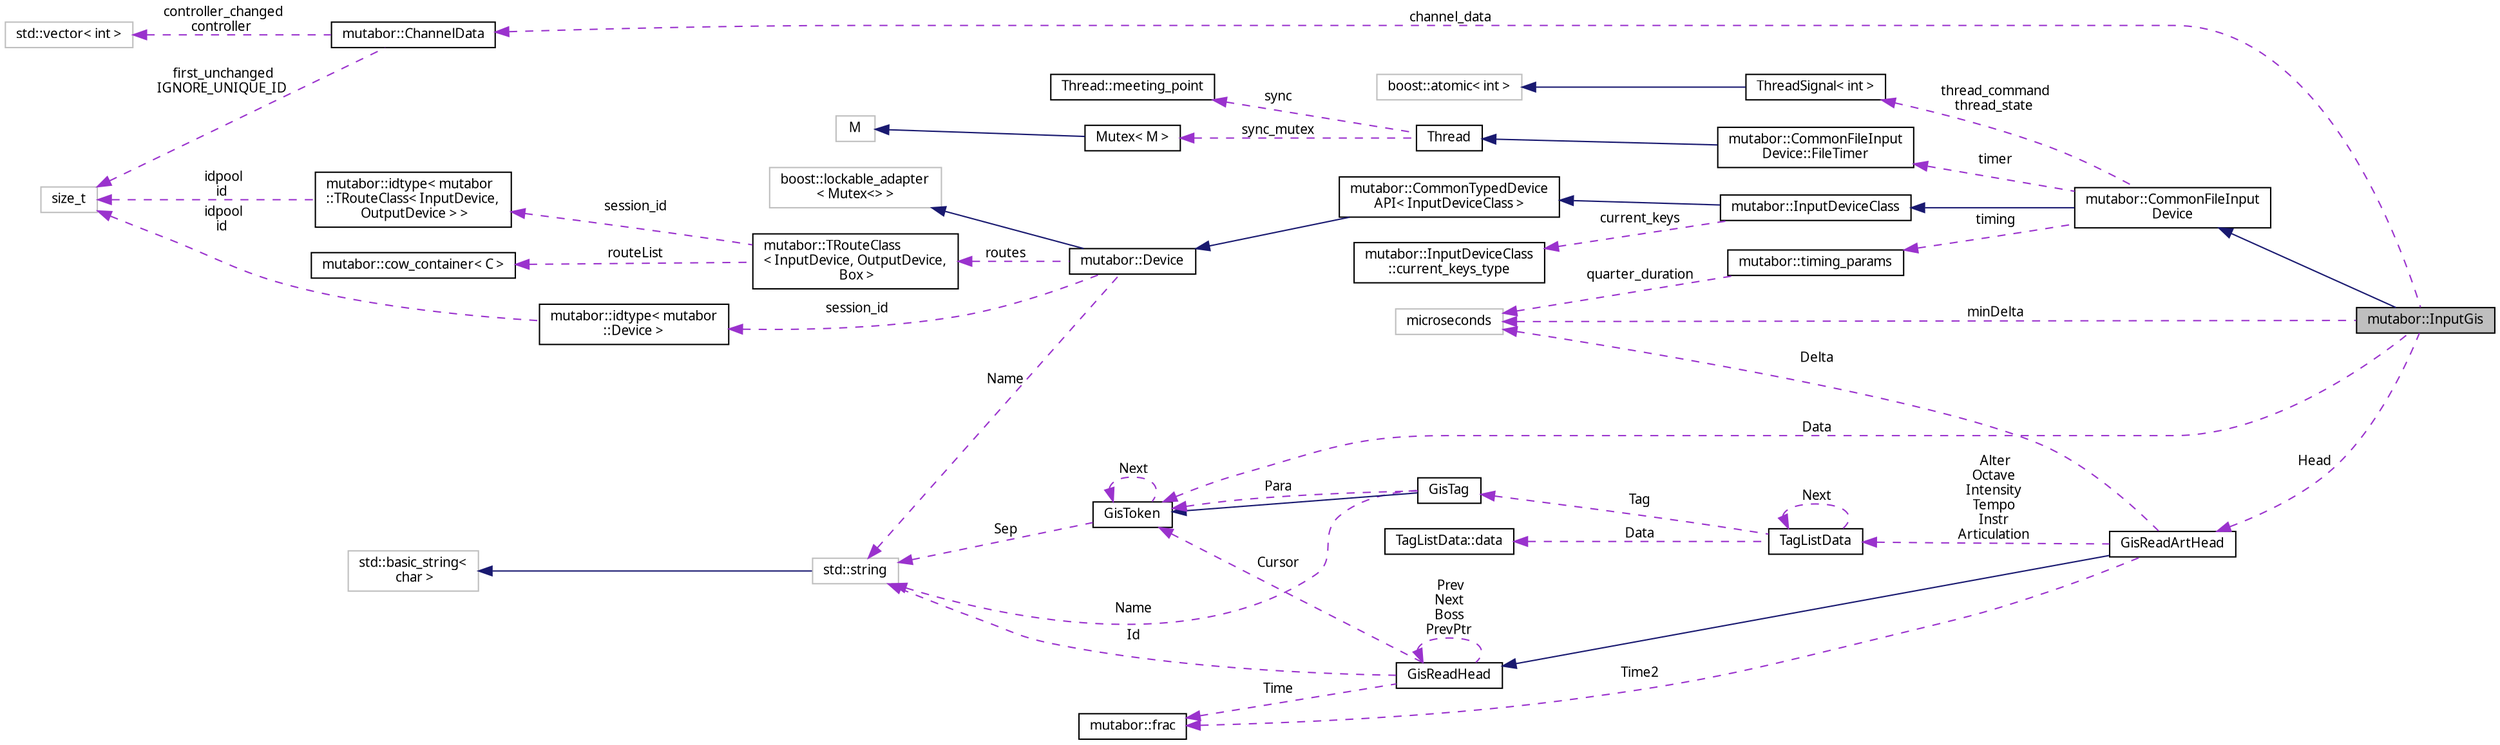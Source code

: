 digraph "mutabor::InputGis"
{
  edge [fontname="Sans",fontsize="10",labelfontname="Sans",labelfontsize="10"];
  node [fontname="Sans",fontsize="10",shape=record];
  rankdir="LR";
  Node7 [label="mutabor::InputGis",height=0.2,width=0.4,color="black", fillcolor="grey75", style="filled", fontcolor="black"];
  Node8 -> Node7 [dir="back",color="midnightblue",fontsize="10",style="solid",fontname="Sans"];
  Node8 [label="mutabor::CommonFileInput\lDevice",height=0.2,width=0.4,color="black", fillcolor="white", style="filled",URL="$dd/d3c/classmutabor_1_1CommonFileInputDevice.html"];
  Node9 -> Node8 [dir="back",color="midnightblue",fontsize="10",style="solid",fontname="Sans"];
  Node9 [label="mutabor::InputDeviceClass",height=0.2,width=0.4,color="black", fillcolor="white", style="filled",URL="$d4/d18/classmutabor_1_1InputDeviceClass.html"];
  Node10 -> Node9 [dir="back",color="midnightblue",fontsize="10",style="solid",fontname="Sans"];
  Node10 [label="mutabor::CommonTypedDevice\lAPI\< InputDeviceClass \>",height=0.2,width=0.4,color="black", fillcolor="white", style="filled",URL="$d9/dbf/classmutabor_1_1CommonTypedDeviceAPI.html"];
  Node11 -> Node10 [dir="back",color="midnightblue",fontsize="10",style="solid",fontname="Sans"];
  Node11 [label="mutabor::Device",height=0.2,width=0.4,color="black", fillcolor="white", style="filled",URL="$db/db4/classmutabor_1_1Device.html"];
  Node12 -> Node11 [dir="back",color="midnightblue",fontsize="10",style="solid",fontname="Sans"];
  Node12 [label="boost::lockable_adapter\l\< Mutex\<\> \>",height=0.2,width=0.4,color="grey75", fillcolor="white", style="filled"];
  Node13 -> Node11 [dir="back",color="darkorchid3",fontsize="10",style="dashed",label=" routes" ,fontname="Sans"];
  Node13 [label="mutabor::TRouteClass\l\< InputDevice, OutputDevice,\l Box \>",height=0.2,width=0.4,color="black", fillcolor="white", style="filled",URL="$db/d05/classmutabor_1_1TRouteClass.html"];
  Node14 -> Node13 [dir="back",color="darkorchid3",fontsize="10",style="dashed",label=" routeList" ,fontname="Sans"];
  Node14 [label="mutabor::cow_container\< C \>",height=0.2,width=0.4,color="black", fillcolor="white", style="filled",URL="$df/d40/classmutabor_1_1cow__container.html"];
  Node15 -> Node13 [dir="back",color="darkorchid3",fontsize="10",style="dashed",label=" session_id" ,fontname="Sans"];
  Node15 [label="mutabor::idtype\< mutabor\l::TRouteClass\< InputDevice,\l OutputDevice \> \>",height=0.2,width=0.4,color="black", fillcolor="white", style="filled",URL="$d7/dce/classmutabor_1_1idtype.html"];
  Node16 -> Node15 [dir="back",color="darkorchid3",fontsize="10",style="dashed",label=" idpool\nid" ,fontname="Sans"];
  Node16 [label="size_t",height=0.2,width=0.4,color="grey75", fillcolor="white", style="filled"];
  Node17 -> Node11 [dir="back",color="darkorchid3",fontsize="10",style="dashed",label=" Name" ,fontname="Sans"];
  Node17 [label="std::string",height=0.2,width=0.4,color="grey75", fillcolor="white", style="filled",tooltip="STL class. "];
  Node18 -> Node17 [dir="back",color="midnightblue",fontsize="10",style="solid",fontname="Sans"];
  Node18 [label="std::basic_string\<\l char \>",height=0.2,width=0.4,color="grey75", fillcolor="white", style="filled",tooltip="STL class. "];
  Node19 -> Node11 [dir="back",color="darkorchid3",fontsize="10",style="dashed",label=" session_id" ,fontname="Sans"];
  Node19 [label="mutabor::idtype\< mutabor\l::Device \>",height=0.2,width=0.4,color="black", fillcolor="white", style="filled",URL="$d7/dce/classmutabor_1_1idtype.html"];
  Node16 -> Node19 [dir="back",color="darkorchid3",fontsize="10",style="dashed",label=" idpool\nid" ,fontname="Sans"];
  Node20 -> Node9 [dir="back",color="darkorchid3",fontsize="10",style="dashed",label=" current_keys" ,fontname="Sans"];
  Node20 [label="mutabor::InputDeviceClass\l::current_keys_type",height=0.2,width=0.4,color="black", fillcolor="white", style="filled",URL="$dc/d50/structmutabor_1_1InputDeviceClass_1_1current__keys__type.html"];
  Node21 -> Node8 [dir="back",color="darkorchid3",fontsize="10",style="dashed",label=" timer" ,fontname="Sans"];
  Node21 [label="mutabor::CommonFileInput\lDevice::FileTimer",height=0.2,width=0.4,color="black", fillcolor="white", style="filled",URL="$d5/db9/classmutabor_1_1CommonFileInputDevice_1_1FileTimer.html"];
  Node22 -> Node21 [dir="back",color="midnightblue",fontsize="10",style="solid",fontname="Sans"];
  Node22 [label="Thread",height=0.2,width=0.4,color="black", fillcolor="white", style="filled",URL="$d0/d51/classThread.html"];
  Node23 -> Node22 [dir="back",color="darkorchid3",fontsize="10",style="dashed",label=" sync_mutex" ,fontname="Sans"];
  Node23 [label="Mutex\< M \>",height=0.2,width=0.4,color="black", fillcolor="white", style="filled",URL="$dd/db9/classMutex.html"];
  Node24 -> Node23 [dir="back",color="midnightblue",fontsize="10",style="solid",fontname="Sans"];
  Node24 [label="M",height=0.2,width=0.4,color="grey75", fillcolor="white", style="filled"];
  Node25 -> Node22 [dir="back",color="darkorchid3",fontsize="10",style="dashed",label=" sync" ,fontname="Sans"];
  Node25 [label="Thread::meeting_point",height=0.2,width=0.4,color="black", fillcolor="white", style="filled",URL="$dd/da9/classThread_1_1meeting__point.html"];
  Node26 -> Node8 [dir="back",color="darkorchid3",fontsize="10",style="dashed",label=" timing" ,fontname="Sans"];
  Node26 [label="mutabor::timing_params",height=0.2,width=0.4,color="black", fillcolor="white", style="filled",URL="$d9/de0/classmutabor_1_1timing__params.html",tooltip="A class for managing time calculations. "];
  Node27 -> Node26 [dir="back",color="darkorchid3",fontsize="10",style="dashed",label=" quarter_duration" ,fontname="Sans"];
  Node27 [label="microseconds",height=0.2,width=0.4,color="grey75", fillcolor="white", style="filled"];
  Node28 -> Node8 [dir="back",color="darkorchid3",fontsize="10",style="dashed",label=" thread_command\nthread_state" ,fontname="Sans"];
  Node28 [label="ThreadSignal\< int \>",height=0.2,width=0.4,color="black", fillcolor="white", style="filled",URL="$de/d5e/classThreadSignal.html"];
  Node29 -> Node28 [dir="back",color="midnightblue",fontsize="10",style="solid",fontname="Sans"];
  Node29 [label="boost::atomic\< int  \>",height=0.2,width=0.4,color="grey75", fillcolor="white", style="filled"];
  Node30 -> Node7 [dir="back",color="darkorchid3",fontsize="10",style="dashed",label=" channel_data" ,fontname="Sans"];
  Node30 [label="mutabor::ChannelData",height=0.2,width=0.4,color="black", fillcolor="white", style="filled",URL="$d4/d4a/classmutabor_1_1ChannelData.html"];
  Node31 -> Node30 [dir="back",color="darkorchid3",fontsize="10",style="dashed",label=" controller_changed\ncontroller" ,fontname="Sans"];
  Node31 [label="std::vector\< int \>",height=0.2,width=0.4,color="grey75", fillcolor="white", style="filled"];
  Node16 -> Node30 [dir="back",color="darkorchid3",fontsize="10",style="dashed",label=" first_unchanged\nIGNORE_UNIQUE_ID" ,fontname="Sans"];
  Node32 -> Node7 [dir="back",color="darkorchid3",fontsize="10",style="dashed",label=" Data" ,fontname="Sans"];
  Node32 [label="GisToken",height=0.2,width=0.4,color="black", fillcolor="white", style="filled",URL="$d2/db7/classGisToken.html"];
  Node17 -> Node32 [dir="back",color="darkorchid3",fontsize="10",style="dashed",label=" Sep" ,fontname="Sans"];
  Node32 -> Node32 [dir="back",color="darkorchid3",fontsize="10",style="dashed",label=" Next" ,fontname="Sans"];
  Node33 -> Node7 [dir="back",color="darkorchid3",fontsize="10",style="dashed",label=" Head" ,fontname="Sans"];
  Node33 [label="GisReadArtHead",height=0.2,width=0.4,color="black", fillcolor="white", style="filled",URL="$d4/d4c/classGisReadArtHead.html"];
  Node34 -> Node33 [dir="back",color="midnightblue",fontsize="10",style="solid",fontname="Sans"];
  Node34 [label="GisReadHead",height=0.2,width=0.4,color="black", fillcolor="white", style="filled",URL="$d9/d81/classGisReadHead.html"];
  Node34 -> Node34 [dir="back",color="darkorchid3",fontsize="10",style="dashed",label=" Prev\nNext\nBoss\nPrevPtr" ,fontname="Sans"];
  Node17 -> Node34 [dir="back",color="darkorchid3",fontsize="10",style="dashed",label=" Id" ,fontname="Sans"];
  Node32 -> Node34 [dir="back",color="darkorchid3",fontsize="10",style="dashed",label=" Cursor" ,fontname="Sans"];
  Node35 -> Node34 [dir="back",color="darkorchid3",fontsize="10",style="dashed",label=" Time" ,fontname="Sans"];
  Node35 [label="mutabor::frac",height=0.2,width=0.4,color="black", fillcolor="white", style="filled",URL="$d9/ded/classmutabor_1_1frac.html"];
  Node36 -> Node33 [dir="back",color="darkorchid3",fontsize="10",style="dashed",label=" Alter\nOctave\nIntensity\nTempo\nInstr\nArticulation" ,fontname="Sans"];
  Node36 [label="TagListData",height=0.2,width=0.4,color="black", fillcolor="white", style="filled",URL="$d5/d11/structTagListData.html"];
  Node36 -> Node36 [dir="back",color="darkorchid3",fontsize="10",style="dashed",label=" Next" ,fontname="Sans"];
  Node37 -> Node36 [dir="back",color="darkorchid3",fontsize="10",style="dashed",label=" Data" ,fontname="Sans"];
  Node37 [label="TagListData::data",height=0.2,width=0.4,color="black", fillcolor="white", style="filled",URL="$de/d04/unionTagListData_1_1data.html"];
  Node38 -> Node36 [dir="back",color="darkorchid3",fontsize="10",style="dashed",label=" Tag" ,fontname="Sans"];
  Node38 [label="GisTag",height=0.2,width=0.4,color="black", fillcolor="white", style="filled",URL="$d2/d39/classGisTag.html"];
  Node32 -> Node38 [dir="back",color="midnightblue",fontsize="10",style="solid",fontname="Sans"];
  Node17 -> Node38 [dir="back",color="darkorchid3",fontsize="10",style="dashed",label=" Name" ,fontname="Sans"];
  Node32 -> Node38 [dir="back",color="darkorchid3",fontsize="10",style="dashed",label=" Para" ,fontname="Sans"];
  Node27 -> Node33 [dir="back",color="darkorchid3",fontsize="10",style="dashed",label=" Delta" ,fontname="Sans"];
  Node35 -> Node33 [dir="back",color="darkorchid3",fontsize="10",style="dashed",label=" Time2" ,fontname="Sans"];
  Node27 -> Node7 [dir="back",color="darkorchid3",fontsize="10",style="dashed",label=" minDelta" ,fontname="Sans"];
}
